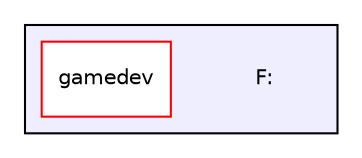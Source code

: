 digraph "F:" {
  compound=true
  node [ fontsize="10", fontname="Helvetica"];
  edge [ labelfontsize="10", labelfontname="Helvetica"];
  subgraph clusterdir_3a581ba30d25676e4b797b1f96d53b45 {
    graph [ bgcolor="#eeeeff", pencolor="black", label="" URL="dir_3a581ba30d25676e4b797b1f96d53b45.html"];
    dir_3a581ba30d25676e4b797b1f96d53b45 [shape=plaintext label="F:"];
    dir_8e28107dd19b4c5149b9df6e86f55a24 [shape=box label="gamedev" color="red" fillcolor="white" style="filled" URL="dir_8e28107dd19b4c5149b9df6e86f55a24.html"];
  }
}
